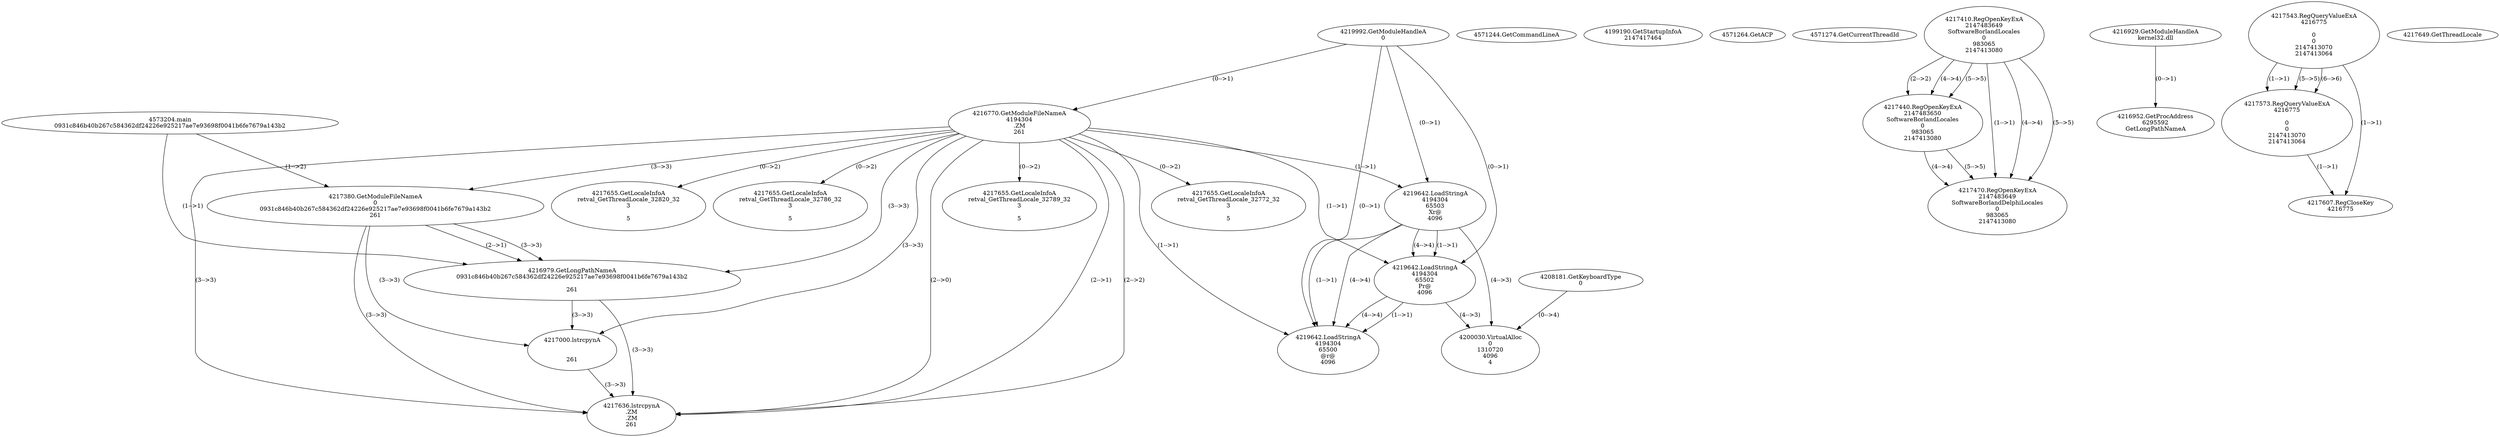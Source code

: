 // Global SCDG with merge call
digraph {
	0 [label="4573204.main
0931c846b40b267c584362df24226e925217ae7e93698f0041b6fe7679a143b2"]
	1 [label="4219992.GetModuleHandleA
0"]
	2 [label="4208181.GetKeyboardType
0"]
	3 [label="4571244.GetCommandLineA
"]
	4 [label="4199190.GetStartupInfoA
2147417464"]
	5 [label="4571264.GetACP
"]
	6 [label="4571274.GetCurrentThreadId
"]
	7 [label="4216770.GetModuleFileNameA
4194304
.ZM
261"]
	1 -> 7 [label="(0-->1)"]
	8 [label="4217380.GetModuleFileNameA
0
0931c846b40b267c584362df24226e925217ae7e93698f0041b6fe7679a143b2
261"]
	0 -> 8 [label="(1-->2)"]
	7 -> 8 [label="(3-->3)"]
	9 [label="4217410.RegOpenKeyExA
2147483649
Software\Borland\Locales
0
983065
2147413080"]
	10 [label="4217440.RegOpenKeyExA
2147483650
Software\Borland\Locales
0
983065
2147413080"]
	9 -> 10 [label="(2-->2)"]
	9 -> 10 [label="(4-->4)"]
	9 -> 10 [label="(5-->5)"]
	11 [label="4216929.GetModuleHandleA
kernel32.dll"]
	12 [label="4216952.GetProcAddress
6295592
GetLongPathNameA"]
	11 -> 12 [label="(0-->1)"]
	13 [label="4216979.GetLongPathNameA
0931c846b40b267c584362df24226e925217ae7e93698f0041b6fe7679a143b2

261"]
	0 -> 13 [label="(1-->1)"]
	8 -> 13 [label="(2-->1)"]
	7 -> 13 [label="(3-->3)"]
	8 -> 13 [label="(3-->3)"]
	14 [label="4217000.lstrcpynA


261"]
	7 -> 14 [label="(3-->3)"]
	8 -> 14 [label="(3-->3)"]
	13 -> 14 [label="(3-->3)"]
	15 [label="4217543.RegQueryValueExA
4216775

0
0
2147413070
2147413064"]
	16 [label="4217573.RegQueryValueExA
4216775

0
0
2147413070
2147413064"]
	15 -> 16 [label="(1-->1)"]
	15 -> 16 [label="(5-->5)"]
	15 -> 16 [label="(6-->6)"]
	17 [label="4217607.RegCloseKey
4216775"]
	15 -> 17 [label="(1-->1)"]
	16 -> 17 [label="(1-->1)"]
	18 [label="4217636.lstrcpynA
.ZM
.ZM
261"]
	7 -> 18 [label="(2-->1)"]
	7 -> 18 [label="(2-->2)"]
	7 -> 18 [label="(3-->3)"]
	8 -> 18 [label="(3-->3)"]
	13 -> 18 [label="(3-->3)"]
	14 -> 18 [label="(3-->3)"]
	7 -> 18 [label="(2-->0)"]
	19 [label="4217649.GetThreadLocale
"]
	20 [label="4217655.GetLocaleInfoA
retval_GetThreadLocale_32789_32
3

5"]
	7 -> 20 [label="(0-->2)"]
	21 [label="4219642.LoadStringA
4194304
65503
Xr@
4096"]
	1 -> 21 [label="(0-->1)"]
	7 -> 21 [label="(1-->1)"]
	22 [label="4219642.LoadStringA
4194304
65502
Pr@
4096"]
	1 -> 22 [label="(0-->1)"]
	7 -> 22 [label="(1-->1)"]
	21 -> 22 [label="(1-->1)"]
	21 -> 22 [label="(4-->4)"]
	23 [label="4219642.LoadStringA
4194304
65500
@r@
4096"]
	1 -> 23 [label="(0-->1)"]
	7 -> 23 [label="(1-->1)"]
	21 -> 23 [label="(1-->1)"]
	22 -> 23 [label="(1-->1)"]
	21 -> 23 [label="(4-->4)"]
	22 -> 23 [label="(4-->4)"]
	24 [label="4200030.VirtualAlloc
0
1310720
4096
4"]
	21 -> 24 [label="(4-->3)"]
	22 -> 24 [label="(4-->3)"]
	2 -> 24 [label="(0-->4)"]
	25 [label="4217470.RegOpenKeyExA
2147483649
Software\Borland\Delphi\Locales
0
983065
2147413080"]
	9 -> 25 [label="(1-->1)"]
	9 -> 25 [label="(4-->4)"]
	10 -> 25 [label="(4-->4)"]
	9 -> 25 [label="(5-->5)"]
	10 -> 25 [label="(5-->5)"]
	26 [label="4217655.GetLocaleInfoA
retval_GetThreadLocale_32772_32
3

5"]
	7 -> 26 [label="(0-->2)"]
	27 [label="4217655.GetLocaleInfoA
retval_GetThreadLocale_32820_32
3

5"]
	7 -> 27 [label="(0-->2)"]
	28 [label="4217655.GetLocaleInfoA
retval_GetThreadLocale_32786_32
3

5"]
	7 -> 28 [label="(0-->2)"]
}
